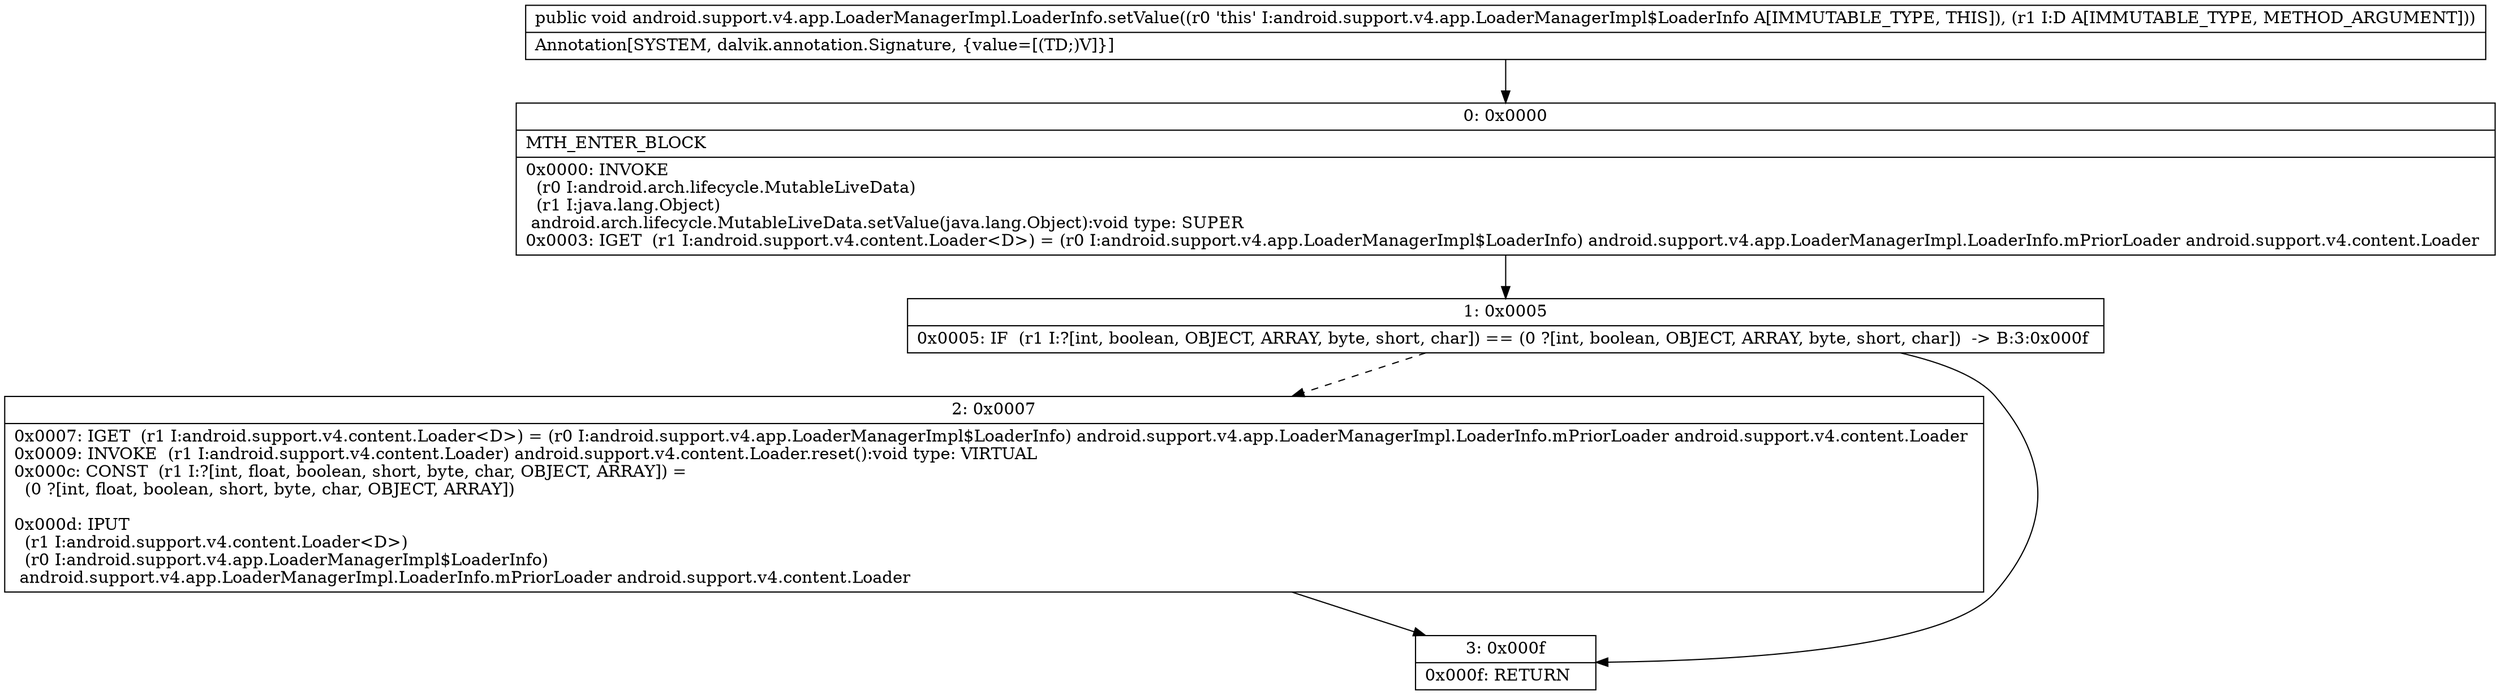 digraph "CFG forandroid.support.v4.app.LoaderManagerImpl.LoaderInfo.setValue(Ljava\/lang\/Object;)V" {
Node_0 [shape=record,label="{0\:\ 0x0000|MTH_ENTER_BLOCK\l|0x0000: INVOKE  \l  (r0 I:android.arch.lifecycle.MutableLiveData)\l  (r1 I:java.lang.Object)\l android.arch.lifecycle.MutableLiveData.setValue(java.lang.Object):void type: SUPER \l0x0003: IGET  (r1 I:android.support.v4.content.Loader\<D\>) = (r0 I:android.support.v4.app.LoaderManagerImpl$LoaderInfo) android.support.v4.app.LoaderManagerImpl.LoaderInfo.mPriorLoader android.support.v4.content.Loader \l}"];
Node_1 [shape=record,label="{1\:\ 0x0005|0x0005: IF  (r1 I:?[int, boolean, OBJECT, ARRAY, byte, short, char]) == (0 ?[int, boolean, OBJECT, ARRAY, byte, short, char])  \-\> B:3:0x000f \l}"];
Node_2 [shape=record,label="{2\:\ 0x0007|0x0007: IGET  (r1 I:android.support.v4.content.Loader\<D\>) = (r0 I:android.support.v4.app.LoaderManagerImpl$LoaderInfo) android.support.v4.app.LoaderManagerImpl.LoaderInfo.mPriorLoader android.support.v4.content.Loader \l0x0009: INVOKE  (r1 I:android.support.v4.content.Loader) android.support.v4.content.Loader.reset():void type: VIRTUAL \l0x000c: CONST  (r1 I:?[int, float, boolean, short, byte, char, OBJECT, ARRAY]) = \l  (0 ?[int, float, boolean, short, byte, char, OBJECT, ARRAY])\l \l0x000d: IPUT  \l  (r1 I:android.support.v4.content.Loader\<D\>)\l  (r0 I:android.support.v4.app.LoaderManagerImpl$LoaderInfo)\l android.support.v4.app.LoaderManagerImpl.LoaderInfo.mPriorLoader android.support.v4.content.Loader \l}"];
Node_3 [shape=record,label="{3\:\ 0x000f|0x000f: RETURN   \l}"];
MethodNode[shape=record,label="{public void android.support.v4.app.LoaderManagerImpl.LoaderInfo.setValue((r0 'this' I:android.support.v4.app.LoaderManagerImpl$LoaderInfo A[IMMUTABLE_TYPE, THIS]), (r1 I:D A[IMMUTABLE_TYPE, METHOD_ARGUMENT]))  | Annotation[SYSTEM, dalvik.annotation.Signature, \{value=[(TD;)V]\}]\l}"];
MethodNode -> Node_0;
Node_0 -> Node_1;
Node_1 -> Node_2[style=dashed];
Node_1 -> Node_3;
Node_2 -> Node_3;
}

